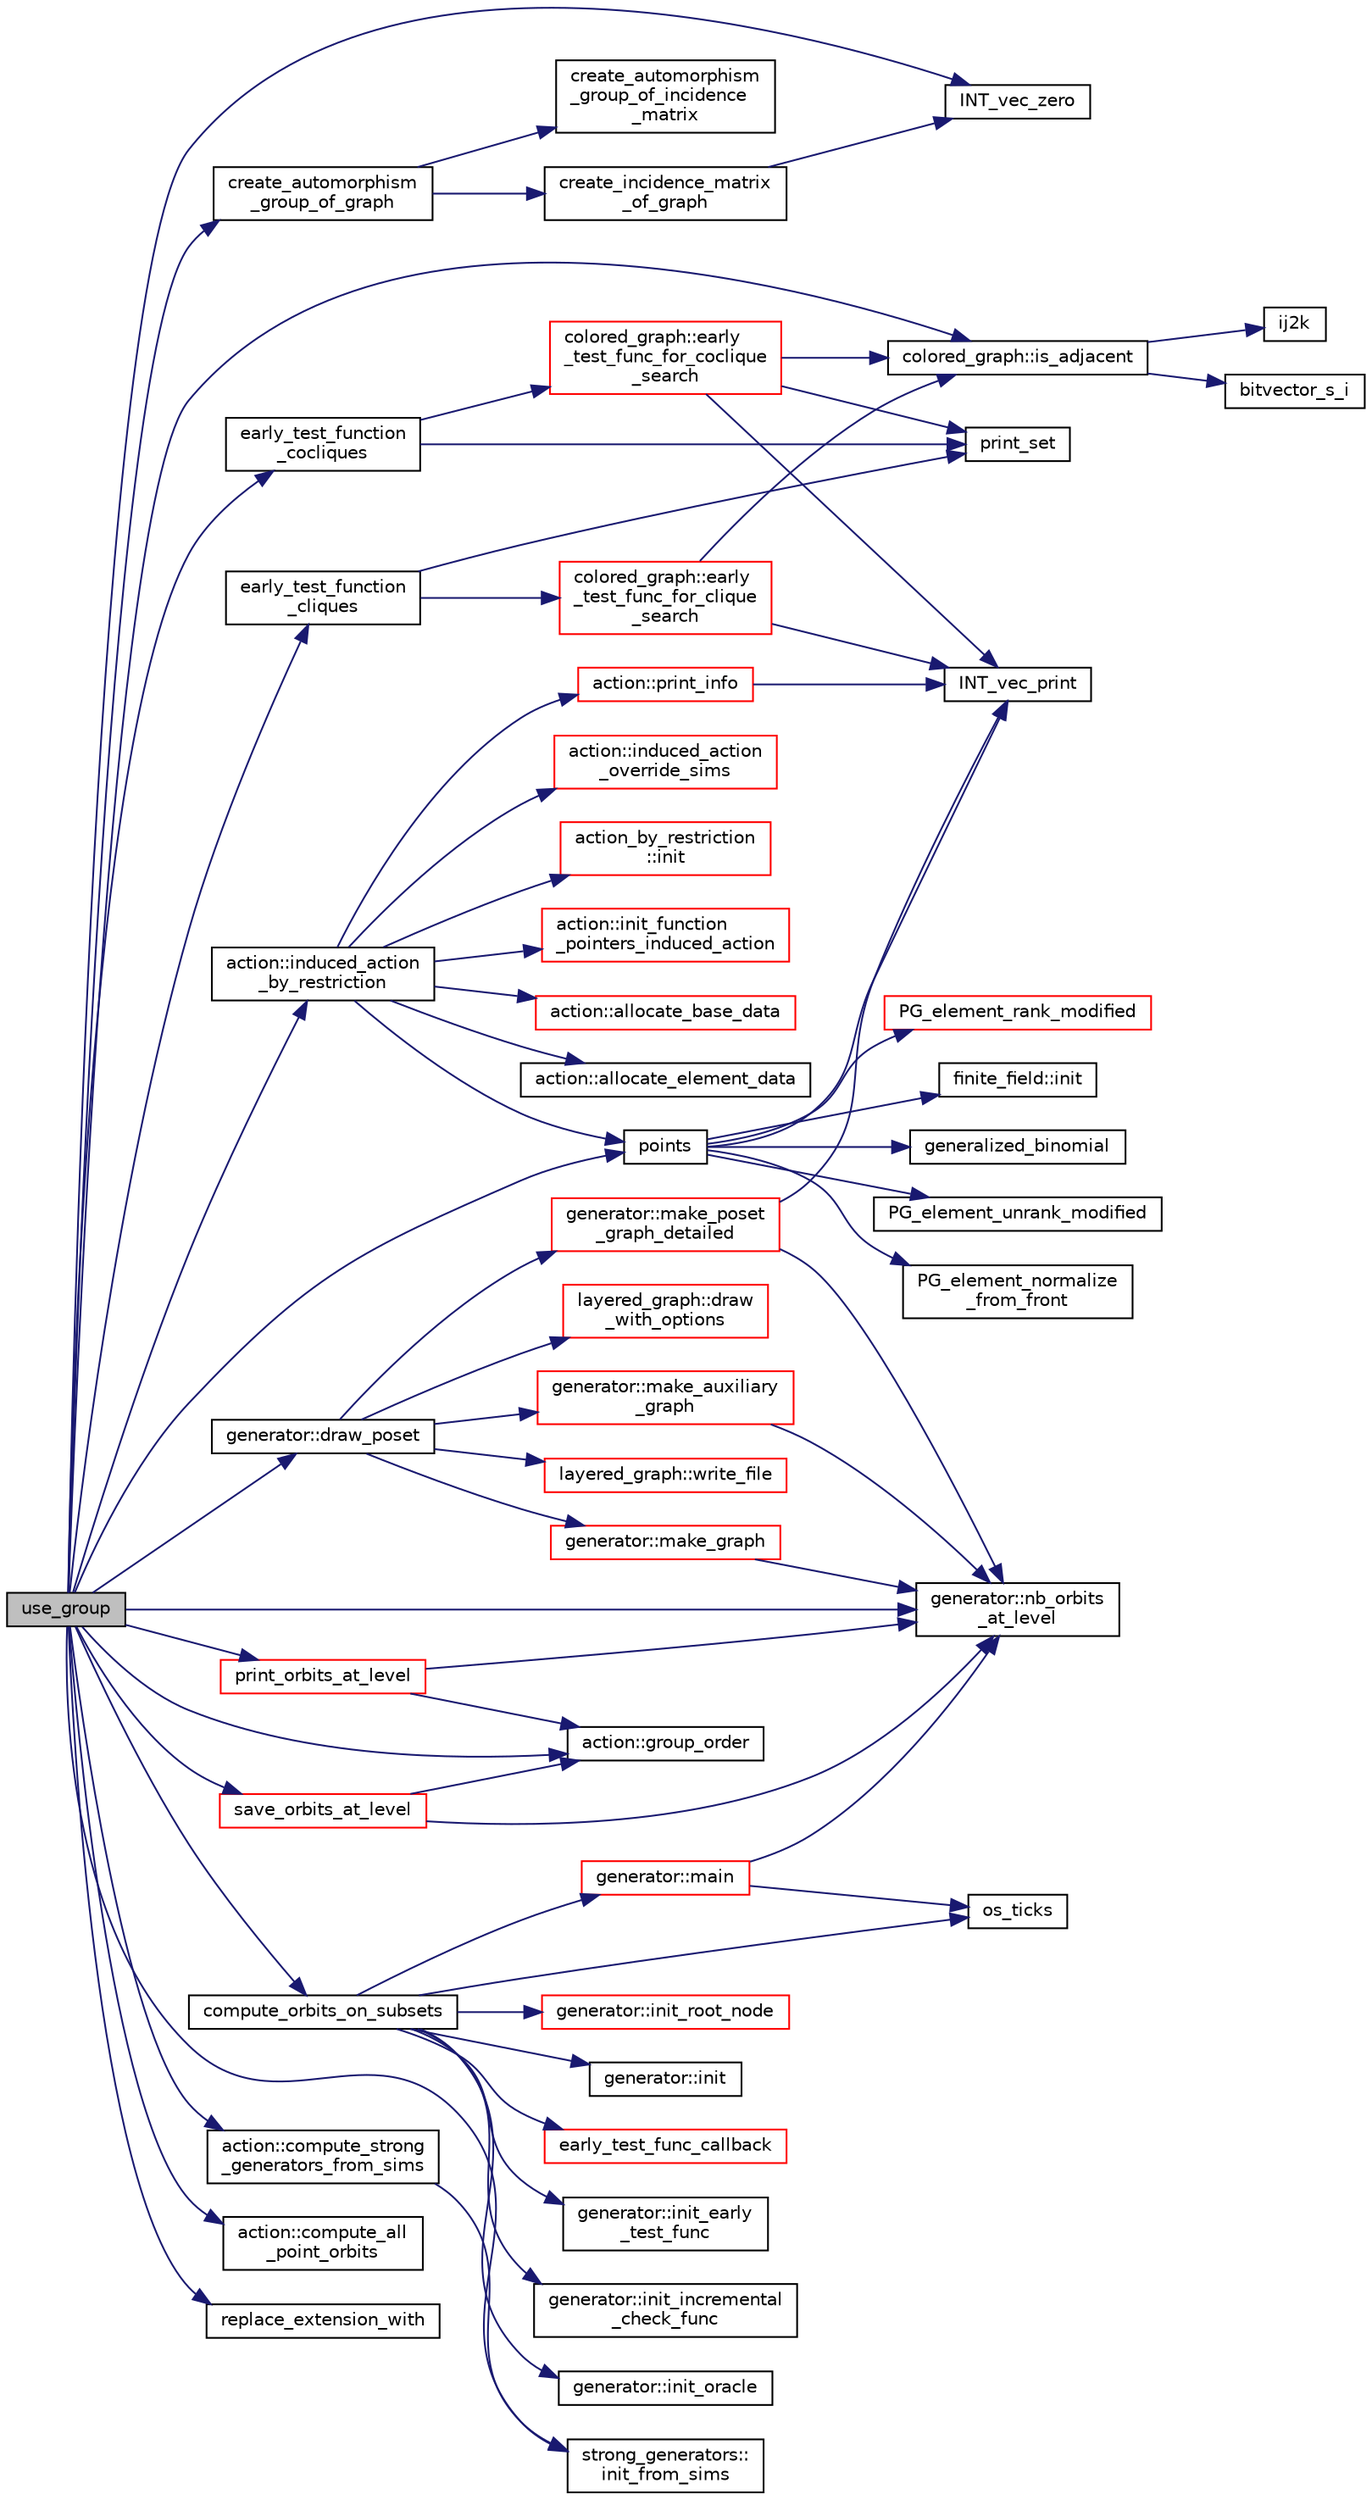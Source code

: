 digraph "use_group"
{
  edge [fontname="Helvetica",fontsize="10",labelfontname="Helvetica",labelfontsize="10"];
  node [fontname="Helvetica",fontsize="10",shape=record];
  rankdir="LR";
  Node971 [label="use_group",height=0.2,width=0.4,color="black", fillcolor="grey75", style="filled", fontcolor="black"];
  Node971 -> Node972 [color="midnightblue",fontsize="10",style="solid",fontname="Helvetica"];
  Node972 [label="INT_vec_zero",height=0.2,width=0.4,color="black", fillcolor="white", style="filled",URL="$df/dbf/sajeeb_8_c.html#aa8c9c7977203577026080f546fe4980f"];
  Node971 -> Node973 [color="midnightblue",fontsize="10",style="solid",fontname="Helvetica"];
  Node973 [label="colored_graph::is_adjacent",height=0.2,width=0.4,color="black", fillcolor="white", style="filled",URL="$dc/de2/classcolored__graph.html#ac13cc7a798c3ee11bef01f01c8eab061"];
  Node973 -> Node974 [color="midnightblue",fontsize="10",style="solid",fontname="Helvetica"];
  Node974 [label="ij2k",height=0.2,width=0.4,color="black", fillcolor="white", style="filled",URL="$df/dbf/sajeeb_8_c.html#a68a0fe85ad4b80a9220cb33f9c4c0042"];
  Node973 -> Node975 [color="midnightblue",fontsize="10",style="solid",fontname="Helvetica"];
  Node975 [label="bitvector_s_i",height=0.2,width=0.4,color="black", fillcolor="white", style="filled",URL="$df/dbf/sajeeb_8_c.html#ac0135a3681a44df3fe7af1545676fbe2"];
  Node971 -> Node976 [color="midnightblue",fontsize="10",style="solid",fontname="Helvetica"];
  Node976 [label="create_automorphism\l_group_of_graph",height=0.2,width=0.4,color="black", fillcolor="white", style="filled",URL="$d5/d90/action__global_8_c.html#a7b41a54fbadf9f29d8bcb291d849ceae"];
  Node976 -> Node977 [color="midnightblue",fontsize="10",style="solid",fontname="Helvetica"];
  Node977 [label="create_incidence_matrix\l_of_graph",height=0.2,width=0.4,color="black", fillcolor="white", style="filled",URL="$d5/d90/action__global_8_c.html#af2bea5e561ad8cbbc2ba2ae332b2fdf6"];
  Node977 -> Node972 [color="midnightblue",fontsize="10",style="solid",fontname="Helvetica"];
  Node976 -> Node978 [color="midnightblue",fontsize="10",style="solid",fontname="Helvetica"];
  Node978 [label="create_automorphism\l_group_of_incidence\l_matrix",height=0.2,width=0.4,color="black", fillcolor="white", style="filled",URL="$d5/d90/action__global_8_c.html#ad2cce64aa207f848e71c9fe51b41a9ff"];
  Node971 -> Node979 [color="midnightblue",fontsize="10",style="solid",fontname="Helvetica"];
  Node979 [label="action::group_order",height=0.2,width=0.4,color="black", fillcolor="white", style="filled",URL="$d2/d86/classaction.html#ad1f69adb27041311d2e7be96e39388d4"];
  Node971 -> Node980 [color="midnightblue",fontsize="10",style="solid",fontname="Helvetica"];
  Node980 [label="points",height=0.2,width=0.4,color="black", fillcolor="white", style="filled",URL="$d7/d83/points_8_c.html#a8a498513b4415e1a4628a70fb6b26817"];
  Node980 -> Node981 [color="midnightblue",fontsize="10",style="solid",fontname="Helvetica"];
  Node981 [label="finite_field::init",height=0.2,width=0.4,color="black", fillcolor="white", style="filled",URL="$df/d5a/classfinite__field.html#a13e75e8165b27464935b50368ee8313c"];
  Node980 -> Node982 [color="midnightblue",fontsize="10",style="solid",fontname="Helvetica"];
  Node982 [label="generalized_binomial",height=0.2,width=0.4,color="black", fillcolor="white", style="filled",URL="$d2/d7c/combinatorics_8_c.html#a24762dc22e45175d18ec1ec1d2556ae8"];
  Node980 -> Node983 [color="midnightblue",fontsize="10",style="solid",fontname="Helvetica"];
  Node983 [label="PG_element_unrank_modified",height=0.2,width=0.4,color="black", fillcolor="white", style="filled",URL="$d4/d67/geometry_8h.html#a83ae9b605d496f6a90345303f6efae64"];
  Node980 -> Node984 [color="midnightblue",fontsize="10",style="solid",fontname="Helvetica"];
  Node984 [label="INT_vec_print",height=0.2,width=0.4,color="black", fillcolor="white", style="filled",URL="$df/dbf/sajeeb_8_c.html#a79a5901af0b47dd0d694109543c027fe"];
  Node980 -> Node985 [color="midnightblue",fontsize="10",style="solid",fontname="Helvetica"];
  Node985 [label="PG_element_normalize\l_from_front",height=0.2,width=0.4,color="black", fillcolor="white", style="filled",URL="$d4/d67/geometry_8h.html#af675caf5f9975573455c8d93cb56bf95"];
  Node980 -> Node986 [color="midnightblue",fontsize="10",style="solid",fontname="Helvetica"];
  Node986 [label="PG_element_rank_modified",height=0.2,width=0.4,color="red", fillcolor="white", style="filled",URL="$d4/d67/geometry_8h.html#a9cd1a8bf5b88a038e33862f6c2c3dd36"];
  Node971 -> Node988 [color="midnightblue",fontsize="10",style="solid",fontname="Helvetica"];
  Node988 [label="action::induced_action\l_by_restriction",height=0.2,width=0.4,color="black", fillcolor="white", style="filled",URL="$d2/d86/classaction.html#a37c21f74a97c921d882a308370c06357"];
  Node988 -> Node989 [color="midnightblue",fontsize="10",style="solid",fontname="Helvetica"];
  Node989 [label="action::print_info",height=0.2,width=0.4,color="red", fillcolor="white", style="filled",URL="$d2/d86/classaction.html#a6f89e493e5c5a32e5c3b8963d438ce86"];
  Node989 -> Node984 [color="midnightblue",fontsize="10",style="solid",fontname="Helvetica"];
  Node988 -> Node993 [color="midnightblue",fontsize="10",style="solid",fontname="Helvetica"];
  Node993 [label="action_by_restriction\l::init",height=0.2,width=0.4,color="red", fillcolor="white", style="filled",URL="$d1/d7e/classaction__by__restriction.html#af98e88c513afe51527082f11aac571f8"];
  Node988 -> Node980 [color="midnightblue",fontsize="10",style="solid",fontname="Helvetica"];
  Node988 -> Node998 [color="midnightblue",fontsize="10",style="solid",fontname="Helvetica"];
  Node998 [label="action::init_function\l_pointers_induced_action",height=0.2,width=0.4,color="red", fillcolor="white", style="filled",URL="$d2/d86/classaction.html#a3b9287d084b24f7a3b9532a7589c58de"];
  Node988 -> Node1450 [color="midnightblue",fontsize="10",style="solid",fontname="Helvetica"];
  Node1450 [label="action::allocate_base_data",height=0.2,width=0.4,color="red", fillcolor="white", style="filled",URL="$d2/d86/classaction.html#a345fa8dfbb60c8a100ab4dd80a966b1b"];
  Node988 -> Node1453 [color="midnightblue",fontsize="10",style="solid",fontname="Helvetica"];
  Node1453 [label="action::allocate_element_data",height=0.2,width=0.4,color="black", fillcolor="white", style="filled",URL="$d2/d86/classaction.html#adc5f98db8315bfd17fcd2fbb437d8f60"];
  Node988 -> Node1454 [color="midnightblue",fontsize="10",style="solid",fontname="Helvetica"];
  Node1454 [label="action::induced_action\l_override_sims",height=0.2,width=0.4,color="red", fillcolor="white", style="filled",URL="$d2/d86/classaction.html#ac8cc7d4543f6ef75a04777bd82ca244b"];
  Node971 -> Node1468 [color="midnightblue",fontsize="10",style="solid",fontname="Helvetica"];
  Node1468 [label="action::compute_strong\l_generators_from_sims",height=0.2,width=0.4,color="black", fillcolor="white", style="filled",URL="$d2/d86/classaction.html#adb6285ff557ef0f7f832278a4115303f"];
  Node1468 -> Node1467 [color="midnightblue",fontsize="10",style="solid",fontname="Helvetica"];
  Node1467 [label="strong_generators::\linit_from_sims",height=0.2,width=0.4,color="black", fillcolor="white", style="filled",URL="$dc/d09/classstrong__generators.html#a2b997decdab82e889c1151f29a846a66"];
  Node971 -> Node1467 [color="midnightblue",fontsize="10",style="solid",fontname="Helvetica"];
  Node971 -> Node1469 [color="midnightblue",fontsize="10",style="solid",fontname="Helvetica"];
  Node1469 [label="action::compute_all\l_point_orbits",height=0.2,width=0.4,color="black", fillcolor="white", style="filled",URL="$d2/d86/classaction.html#a8fc64d7994aa7e5eee96eedf6be3215e"];
  Node971 -> Node1470 [color="midnightblue",fontsize="10",style="solid",fontname="Helvetica"];
  Node1470 [label="replace_extension_with",height=0.2,width=0.4,color="black", fillcolor="white", style="filled",URL="$df/dbf/sajeeb_8_c.html#abd53d5ff0ef75e4cca858aae5d493dba"];
  Node971 -> Node1471 [color="midnightblue",fontsize="10",style="solid",fontname="Helvetica"];
  Node1471 [label="compute_orbits_on_subsets",height=0.2,width=0.4,color="black", fillcolor="white", style="filled",URL="$da/d10/other_8h.html#af33697aede0480110b1227f727252637"];
  Node1471 -> Node1315 [color="midnightblue",fontsize="10",style="solid",fontname="Helvetica"];
  Node1315 [label="os_ticks",height=0.2,width=0.4,color="black", fillcolor="white", style="filled",URL="$d5/db4/io__and__os_8h.html#a3da6d2b09e35d569adb7101dffcb5224"];
  Node1471 -> Node1472 [color="midnightblue",fontsize="10",style="solid",fontname="Helvetica"];
  Node1472 [label="generator::init",height=0.2,width=0.4,color="black", fillcolor="white", style="filled",URL="$d7/d73/classgenerator.html#aeca1559b4172cae921620768bd62df47"];
  Node1471 -> Node1473 [color="midnightblue",fontsize="10",style="solid",fontname="Helvetica"];
  Node1473 [label="early_test_func_callback",height=0.2,width=0.4,color="red", fillcolor="white", style="filled",URL="$d0/dd1/blt_8h.html#ac5b3d559ae4a7f04c7623f93300574ea"];
  Node1471 -> Node1478 [color="midnightblue",fontsize="10",style="solid",fontname="Helvetica"];
  Node1478 [label="generator::init_early\l_test_func",height=0.2,width=0.4,color="black", fillcolor="white", style="filled",URL="$d7/d73/classgenerator.html#a21668968b1375c408ccf4559a9240533"];
  Node1471 -> Node1479 [color="midnightblue",fontsize="10",style="solid",fontname="Helvetica"];
  Node1479 [label="generator::init_incremental\l_check_func",height=0.2,width=0.4,color="black", fillcolor="white", style="filled",URL="$d7/d73/classgenerator.html#a2884579b5db297fec3f34bec9911bd70"];
  Node1471 -> Node1480 [color="midnightblue",fontsize="10",style="solid",fontname="Helvetica"];
  Node1480 [label="generator::init_oracle",height=0.2,width=0.4,color="black", fillcolor="white", style="filled",URL="$d7/d73/classgenerator.html#aab9339b27020b22ae9655d4413a88e40"];
  Node1471 -> Node1481 [color="midnightblue",fontsize="10",style="solid",fontname="Helvetica"];
  Node1481 [label="generator::init_root_node",height=0.2,width=0.4,color="red", fillcolor="white", style="filled",URL="$d7/d73/classgenerator.html#af772cc76eb68482a86e61fbd51672513"];
  Node1471 -> Node1485 [color="midnightblue",fontsize="10",style="solid",fontname="Helvetica"];
  Node1485 [label="generator::main",height=0.2,width=0.4,color="red", fillcolor="white", style="filled",URL="$d7/d73/classgenerator.html#a01abff8e9f231bf0d82e2e8e0061f242"];
  Node1485 -> Node1315 [color="midnightblue",fontsize="10",style="solid",fontname="Helvetica"];
  Node1485 -> Node1496 [color="midnightblue",fontsize="10",style="solid",fontname="Helvetica"];
  Node1496 [label="generator::nb_orbits\l_at_level",height=0.2,width=0.4,color="black", fillcolor="white", style="filled",URL="$d7/d73/classgenerator.html#a020f3d8378448310d044a4a24fadf301"];
  Node971 -> Node1833 [color="midnightblue",fontsize="10",style="solid",fontname="Helvetica"];
  Node1833 [label="early_test_function\l_cliques",height=0.2,width=0.4,color="black", fillcolor="white", style="filled",URL="$d9/d9f/all__cliques_8_c.html#a09f78bde7f687bf1bae36dd883bb182a"];
  Node1833 -> Node1476 [color="midnightblue",fontsize="10",style="solid",fontname="Helvetica"];
  Node1476 [label="print_set",height=0.2,width=0.4,color="black", fillcolor="white", style="filled",URL="$d0/dd1/blt_8h.html#a8c1a5fc71aea7ff31d181f0103196a24"];
  Node1833 -> Node1834 [color="midnightblue",fontsize="10",style="solid",fontname="Helvetica"];
  Node1834 [label="colored_graph::early\l_test_func_for_clique\l_search",height=0.2,width=0.4,color="red", fillcolor="white", style="filled",URL="$dc/de2/classcolored__graph.html#a1b241a243ef5c2d39d910403d28a083c"];
  Node1834 -> Node984 [color="midnightblue",fontsize="10",style="solid",fontname="Helvetica"];
  Node1834 -> Node973 [color="midnightblue",fontsize="10",style="solid",fontname="Helvetica"];
  Node971 -> Node1836 [color="midnightblue",fontsize="10",style="solid",fontname="Helvetica"];
  Node1836 [label="early_test_function\l_cocliques",height=0.2,width=0.4,color="black", fillcolor="white", style="filled",URL="$d9/d9f/all__cliques_8_c.html#a76a03ce559765dd64a7e21f553acb888"];
  Node1836 -> Node1476 [color="midnightblue",fontsize="10",style="solid",fontname="Helvetica"];
  Node1836 -> Node1837 [color="midnightblue",fontsize="10",style="solid",fontname="Helvetica"];
  Node1837 [label="colored_graph::early\l_test_func_for_coclique\l_search",height=0.2,width=0.4,color="red", fillcolor="white", style="filled",URL="$dc/de2/classcolored__graph.html#a0d66f950aadf478e4e02729c5a02e0cf"];
  Node1837 -> Node1476 [color="midnightblue",fontsize="10",style="solid",fontname="Helvetica"];
  Node1837 -> Node984 [color="midnightblue",fontsize="10",style="solid",fontname="Helvetica"];
  Node1837 -> Node973 [color="midnightblue",fontsize="10",style="solid",fontname="Helvetica"];
  Node971 -> Node1496 [color="midnightblue",fontsize="10",style="solid",fontname="Helvetica"];
  Node971 -> Node1838 [color="midnightblue",fontsize="10",style="solid",fontname="Helvetica"];
  Node1838 [label="generator::draw_poset",height=0.2,width=0.4,color="black", fillcolor="white", style="filled",URL="$d7/d73/classgenerator.html#aa4f99c75a86701ba85e514a294efdf3a"];
  Node1838 -> Node1839 [color="midnightblue",fontsize="10",style="solid",fontname="Helvetica"];
  Node1839 [label="generator::make_auxiliary\l_graph",height=0.2,width=0.4,color="red", fillcolor="white", style="filled",URL="$d7/d73/classgenerator.html#aabd85f45e3975dcf5eb15c0509e58392"];
  Node1839 -> Node1496 [color="midnightblue",fontsize="10",style="solid",fontname="Helvetica"];
  Node1838 -> Node1855 [color="midnightblue",fontsize="10",style="solid",fontname="Helvetica"];
  Node1855 [label="generator::make_graph",height=0.2,width=0.4,color="red", fillcolor="white", style="filled",URL="$d7/d73/classgenerator.html#a70dd7819a500c8baef63327eb5d72f4c"];
  Node1855 -> Node1496 [color="midnightblue",fontsize="10",style="solid",fontname="Helvetica"];
  Node1838 -> Node1860 [color="midnightblue",fontsize="10",style="solid",fontname="Helvetica"];
  Node1860 [label="generator::make_poset\l_graph_detailed",height=0.2,width=0.4,color="red", fillcolor="white", style="filled",URL="$d7/d73/classgenerator.html#a4f8b07122d32e3db0788f5a385bb1615"];
  Node1860 -> Node1496 [color="midnightblue",fontsize="10",style="solid",fontname="Helvetica"];
  Node1860 -> Node984 [color="midnightblue",fontsize="10",style="solid",fontname="Helvetica"];
  Node1838 -> Node1864 [color="midnightblue",fontsize="10",style="solid",fontname="Helvetica"];
  Node1864 [label="layered_graph::write_file",height=0.2,width=0.4,color="red", fillcolor="white", style="filled",URL="$da/db1/classlayered__graph.html#aa6be0def70df293f8e50a6aadcbd5d89"];
  Node1838 -> Node1866 [color="midnightblue",fontsize="10",style="solid",fontname="Helvetica"];
  Node1866 [label="layered_graph::draw\l_with_options",height=0.2,width=0.4,color="red", fillcolor="white", style="filled",URL="$da/db1/classlayered__graph.html#a4c76e40c6cf5bfb2ab2df20c33e846bc"];
  Node971 -> Node1878 [color="midnightblue",fontsize="10",style="solid",fontname="Helvetica"];
  Node1878 [label="print_orbits_at_level",height=0.2,width=0.4,color="red", fillcolor="white", style="filled",URL="$d9/d9f/all__cliques_8_c.html#a0f75338604b3e69ac0915f7fcd122ec7"];
  Node1878 -> Node1496 [color="midnightblue",fontsize="10",style="solid",fontname="Helvetica"];
  Node1878 -> Node979 [color="midnightblue",fontsize="10",style="solid",fontname="Helvetica"];
  Node971 -> Node1879 [color="midnightblue",fontsize="10",style="solid",fontname="Helvetica"];
  Node1879 [label="save_orbits_at_level",height=0.2,width=0.4,color="red", fillcolor="white", style="filled",URL="$d9/d9f/all__cliques_8_c.html#aba6adc5644e3eac81e1d30c31c284d40"];
  Node1879 -> Node1496 [color="midnightblue",fontsize="10",style="solid",fontname="Helvetica"];
  Node1879 -> Node979 [color="midnightblue",fontsize="10",style="solid",fontname="Helvetica"];
}
